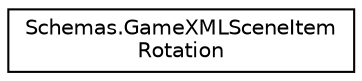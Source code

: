 digraph "Graphical Class Hierarchy"
{
  edge [fontname="Helvetica",fontsize="10",labelfontname="Helvetica",labelfontsize="10"];
  node [fontname="Helvetica",fontsize="10",shape=record];
  rankdir="LR";
  Node1 [label="Schemas.GameXMLSceneItem\lRotation",height=0.2,width=0.4,color="black", fillcolor="white", style="filled",URL="$class_schemas_1_1_game_x_m_l_scene_item_rotation.html"];
}
